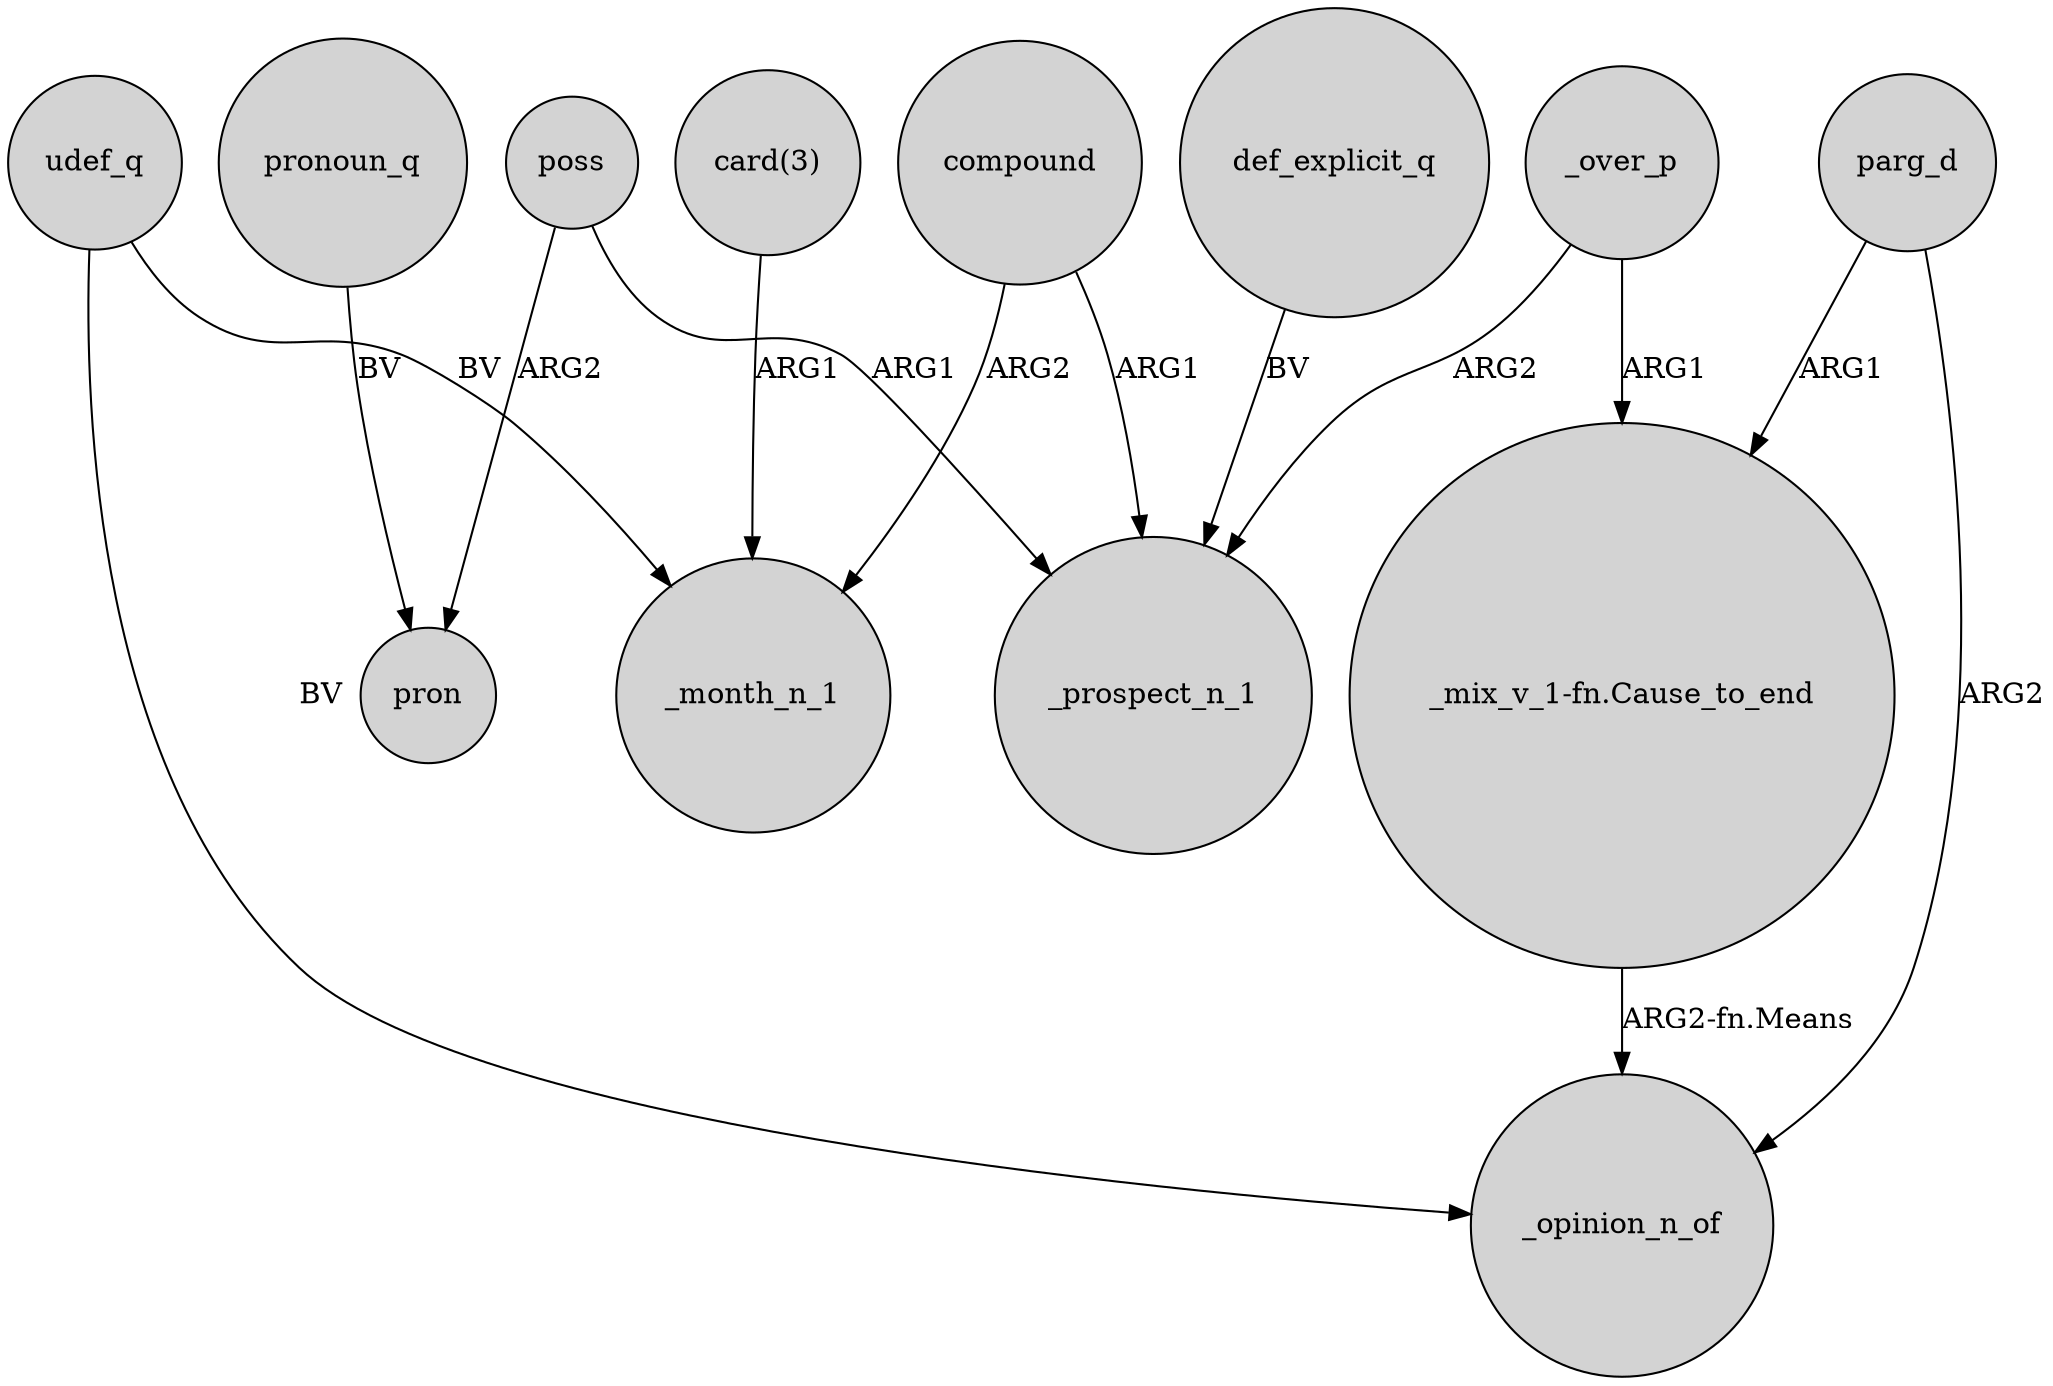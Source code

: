 digraph {
	node [shape=circle style=filled]
	udef_q -> _opinion_n_of [label=BV]
	udef_q -> _month_n_1 [label=BV]
	poss -> _prospect_n_1 [label=ARG1]
	_over_p -> _prospect_n_1 [label=ARG2]
	"card(3)" -> _month_n_1 [label=ARG1]
	"_mix_v_1-fn.Cause_to_end" -> _opinion_n_of [label="ARG2-fn.Means"]
	parg_d -> "_mix_v_1-fn.Cause_to_end" [label=ARG1]
	def_explicit_q -> _prospect_n_1 [label=BV]
	_over_p -> "_mix_v_1-fn.Cause_to_end" [label=ARG1]
	compound -> _month_n_1 [label=ARG2]
	pronoun_q -> pron [label=BV]
	poss -> pron [label=ARG2]
	compound -> _prospect_n_1 [label=ARG1]
	parg_d -> _opinion_n_of [label=ARG2]
}
